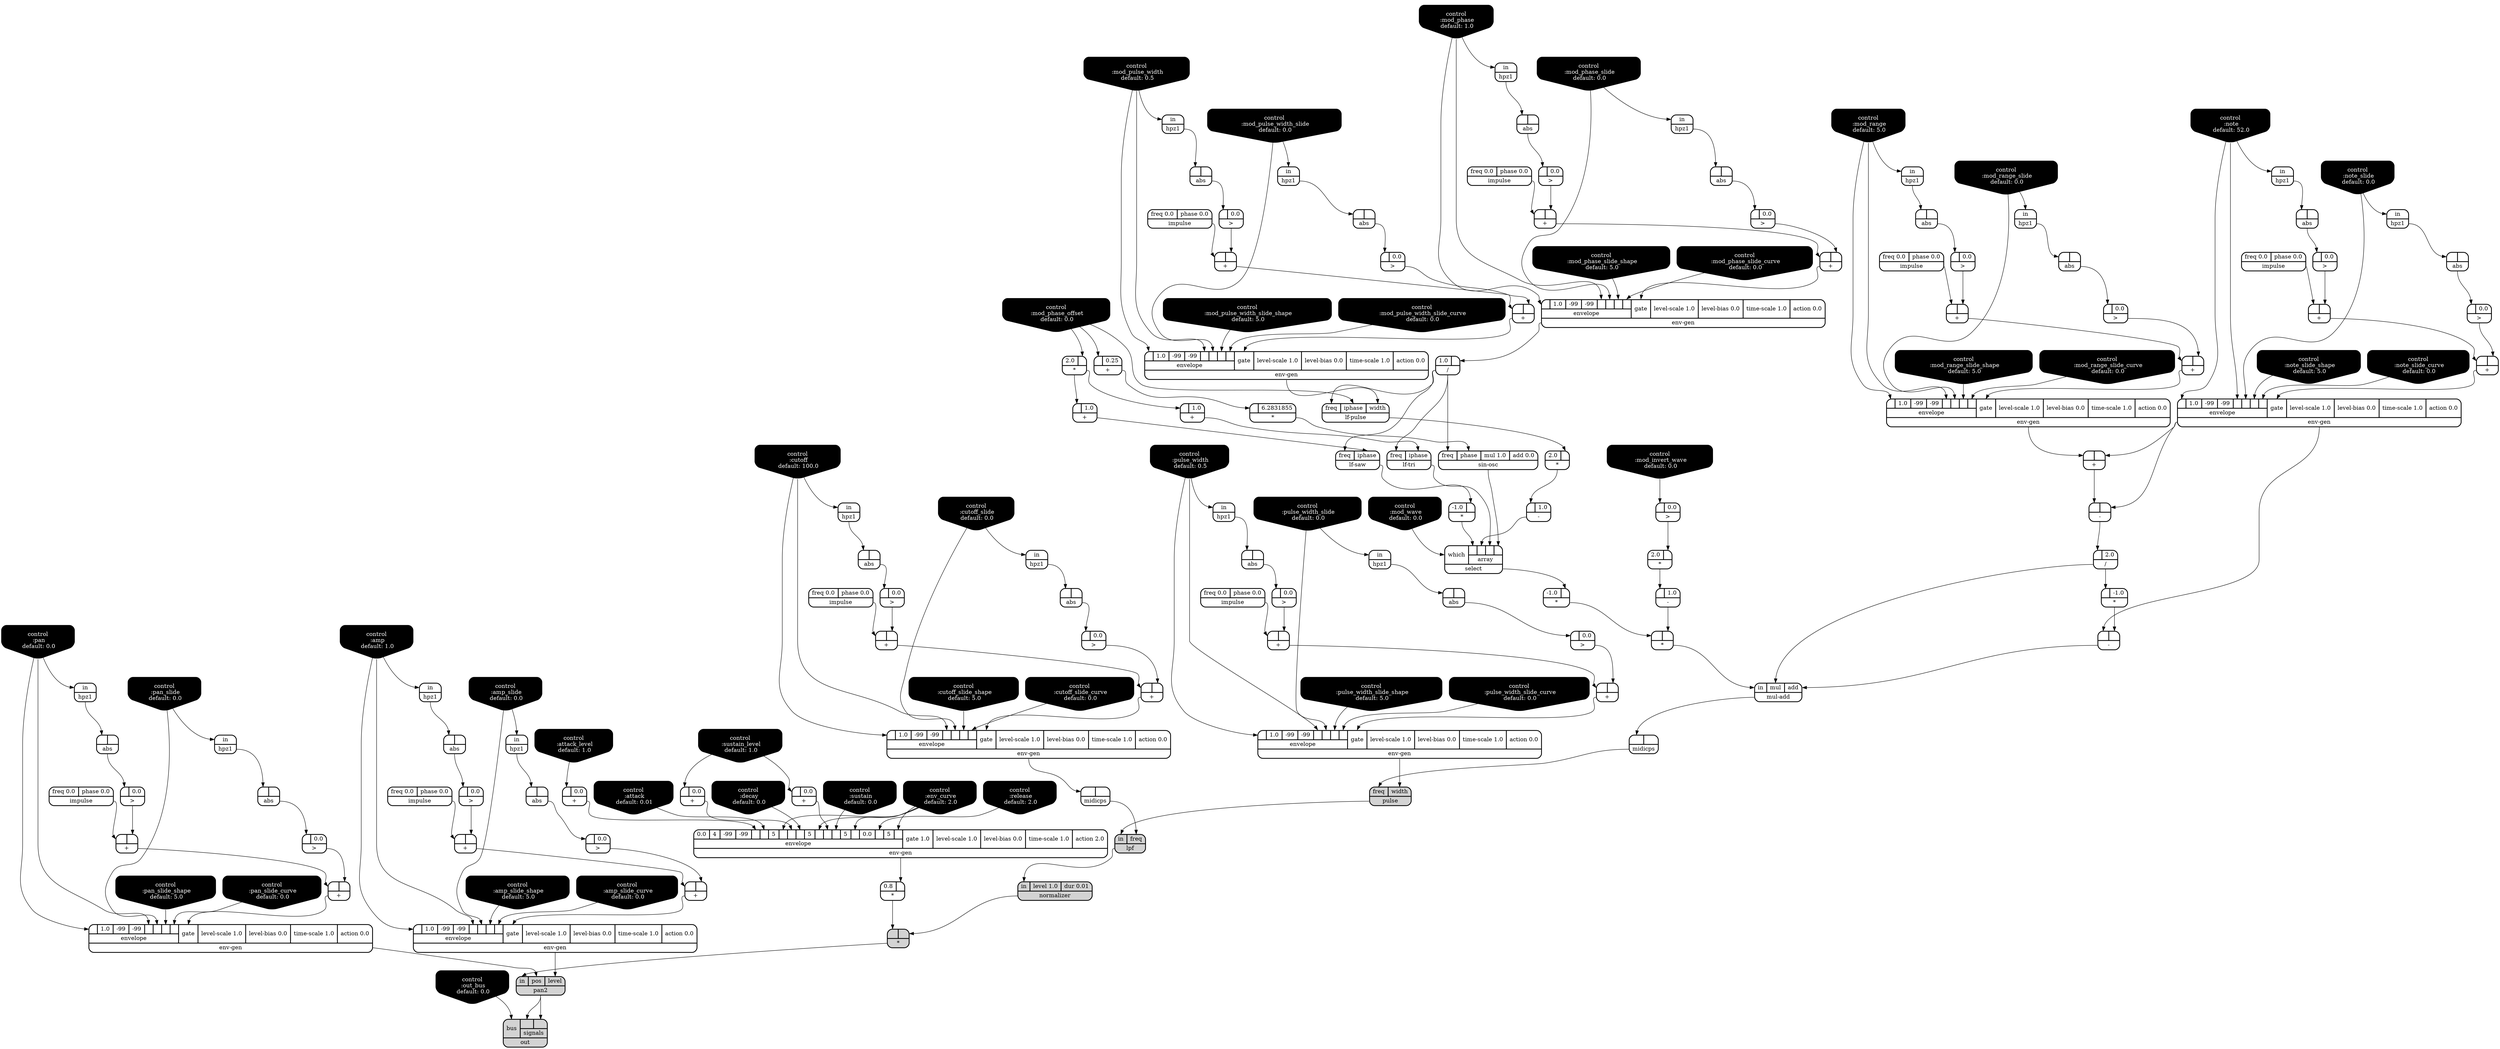 digraph synthdef {
69 [label = "{{ <a> |<b> -1.0} |<__UG_NAME__>* }" style="bold, rounded" shape=record rankdir=LR];
93 [label = "{{ <a> 2.0|<b> } |<__UG_NAME__>* }" style="bold, rounded" shape=record rankdir=LR];
96 [label = "{{ <a> -1.0|<b> } |<__UG_NAME__>* }" style="bold, rounded" shape=record rankdir=LR];
99 [label = "{{ <a> 2.0|<b> } |<__UG_NAME__>* }" style="bold, rounded" shape=record rankdir=LR];
104 [label = "{{ <a> |<b> 6.2831855} |<__UG_NAME__>* }" style="bold, rounded" shape=record rankdir=LR];
107 [label = "{{ <a> -1.0|<b> } |<__UG_NAME__>* }" style="bold, rounded" shape=record rankdir=LR];
109 [label = "{{ <a> 2.0|<b> } |<__UG_NAME__>* }" style="bold, rounded" shape=record rankdir=LR];
111 [label = "{{ <a> |<b> } |<__UG_NAME__>* }" style="bold, rounded" shape=record rankdir=LR];
146 [label = "{{ <a> 0.8|<b> } |<__UG_NAME__>* }" style="bold, rounded" shape=record rankdir=LR];
147 [label = "{{ <a> |<b> } |<__UG_NAME__>* }" style="filled, bold, rounded"  shape=record rankdir=LR];
50 [label = "{{ <a> |<b> } |<__UG_NAME__>+ }" style="bold, rounded" shape=record rankdir=LR];
54 [label = "{{ <a> |<b> } |<__UG_NAME__>+ }" style="bold, rounded" shape=record rankdir=LR];
60 [label = "{{ <a> |<b> } |<__UG_NAME__>+ }" style="bold, rounded" shape=record rankdir=LR];
64 [label = "{{ <a> |<b> } |<__UG_NAME__>+ }" style="bold, rounded" shape=record rankdir=LR];
66 [label = "{{ <a> |<b> } |<__UG_NAME__>+ }" style="bold, rounded" shape=record rankdir=LR];
73 [label = "{{ <a> |<b> 0.0} |<__UG_NAME__>+ }" style="bold, rounded" shape=record rankdir=LR];
81 [label = "{{ <a> |<b> } |<__UG_NAME__>+ }" style="bold, rounded" shape=record rankdir=LR];
84 [label = "{{ <a> |<b> } |<__UG_NAME__>+ }" style="bold, rounded" shape=record rankdir=LR];
89 [label = "{{ <a> |<b> } |<__UG_NAME__>+ }" style="bold, rounded" shape=record rankdir=LR];
90 [label = "{{ <a> |<b> } |<__UG_NAME__>+ }" style="bold, rounded" shape=record rankdir=LR];
94 [label = "{{ <a> |<b> 1.0} |<__UG_NAME__>+ }" style="bold, rounded" shape=record rankdir=LR];
101 [label = "{{ <a> |<b> 1.0} |<__UG_NAME__>+ }" style="bold, rounded" shape=record rankdir=LR];
103 [label = "{{ <a> |<b> 0.25} |<__UG_NAME__>+ }" style="bold, rounded" shape=record rankdir=LR];
117 [label = "{{ <a> |<b> } |<__UG_NAME__>+ }" style="bold, rounded" shape=record rankdir=LR];
121 [label = "{{ <a> |<b> } |<__UG_NAME__>+ }" style="bold, rounded" shape=record rankdir=LR];
128 [label = "{{ <a> |<b> } |<__UG_NAME__>+ }" style="bold, rounded" shape=record rankdir=LR];
132 [label = "{{ <a> |<b> } |<__UG_NAME__>+ }" style="bold, rounded" shape=record rankdir=LR];
141 [label = "{{ <a> |<b> } |<__UG_NAME__>+ }" style="bold, rounded" shape=record rankdir=LR];
143 [label = "{{ <a> |<b> 0.0} |<__UG_NAME__>+ }" style="bold, rounded" shape=record rankdir=LR];
144 [label = "{{ <a> |<b> 0.0} |<__UG_NAME__>+ }" style="bold, rounded" shape=record rankdir=LR];
151 [label = "{{ <a> |<b> } |<__UG_NAME__>+ }" style="bold, rounded" shape=record rankdir=LR];
155 [label = "{{ <a> |<b> } |<__UG_NAME__>+ }" style="bold, rounded" shape=record rankdir=LR];
157 [label = "{{ <a> |<b> } |<__UG_NAME__>+ }" style="bold, rounded" shape=record rankdir=LR];
67 [label = "{{ <a> |<b> } |<__UG_NAME__>- }" style="bold, rounded" shape=record rankdir=LR];
100 [label = "{{ <a> |<b> 1.0} |<__UG_NAME__>- }" style="bold, rounded" shape=record rankdir=LR];
110 [label = "{{ <a> |<b> 1.0} |<__UG_NAME__>- }" style="bold, rounded" shape=record rankdir=LR];
112 [label = "{{ <a> |<b> } |<__UG_NAME__>- }" style="bold, rounded" shape=record rankdir=LR];
68 [label = "{{ <a> |<b> 2.0} |<__UG_NAME__>/ }" style="bold, rounded" shape=record rankdir=LR];
92 [label = "{{ <a> 1.0|<b> } |<__UG_NAME__>/ }" style="bold, rounded" shape=record rankdir=LR];
45 [label = "{{ <a> |<b> 0.0} |<__UG_NAME__>\> }" style="bold, rounded" shape=record rankdir=LR];
49 [label = "{{ <a> |<b> 0.0} |<__UG_NAME__>\> }" style="bold, rounded" shape=record rankdir=LR];
53 [label = "{{ <a> |<b> 0.0} |<__UG_NAME__>\> }" style="bold, rounded" shape=record rankdir=LR];
59 [label = "{{ <a> |<b> 0.0} |<__UG_NAME__>\> }" style="bold, rounded" shape=record rankdir=LR];
63 [label = "{{ <a> |<b> 0.0} |<__UG_NAME__>\> }" style="bold, rounded" shape=record rankdir=LR];
72 [label = "{{ <a> |<b> 0.0} |<__UG_NAME__>\> }" style="bold, rounded" shape=record rankdir=LR];
80 [label = "{{ <a> |<b> 0.0} |<__UG_NAME__>\> }" style="bold, rounded" shape=record rankdir=LR];
83 [label = "{{ <a> |<b> 0.0} |<__UG_NAME__>\> }" style="bold, rounded" shape=record rankdir=LR];
88 [label = "{{ <a> |<b> 0.0} |<__UG_NAME__>\> }" style="bold, rounded" shape=record rankdir=LR];
108 [label = "{{ <a> |<b> 0.0} |<__UG_NAME__>\> }" style="bold, rounded" shape=record rankdir=LR];
116 [label = "{{ <a> |<b> 0.0} |<__UG_NAME__>\> }" style="bold, rounded" shape=record rankdir=LR];
120 [label = "{{ <a> |<b> 0.0} |<__UG_NAME__>\> }" style="bold, rounded" shape=record rankdir=LR];
127 [label = "{{ <a> |<b> 0.0} |<__UG_NAME__>\> }" style="bold, rounded" shape=record rankdir=LR];
131 [label = "{{ <a> |<b> 0.0} |<__UG_NAME__>\> }" style="bold, rounded" shape=record rankdir=LR];
140 [label = "{{ <a> |<b> 0.0} |<__UG_NAME__>\> }" style="bold, rounded" shape=record rankdir=LR];
150 [label = "{{ <a> |<b> 0.0} |<__UG_NAME__>\> }" style="bold, rounded" shape=record rankdir=LR];
154 [label = "{{ <a> |<b> 0.0} |<__UG_NAME__>\> }" style="bold, rounded" shape=record rankdir=LR];
44 [label = "{{ <a> |<b> } |<__UG_NAME__>abs }" style="bold, rounded" shape=record rankdir=LR];
48 [label = "{{ <a> |<b> } |<__UG_NAME__>abs }" style="bold, rounded" shape=record rankdir=LR];
52 [label = "{{ <a> |<b> } |<__UG_NAME__>abs }" style="bold, rounded" shape=record rankdir=LR];
58 [label = "{{ <a> |<b> } |<__UG_NAME__>abs }" style="bold, rounded" shape=record rankdir=LR];
62 [label = "{{ <a> |<b> } |<__UG_NAME__>abs }" style="bold, rounded" shape=record rankdir=LR];
71 [label = "{{ <a> |<b> } |<__UG_NAME__>abs }" style="bold, rounded" shape=record rankdir=LR];
75 [label = "{{ <a> |<b> } |<__UG_NAME__>abs }" style="bold, rounded" shape=record rankdir=LR];
79 [label = "{{ <a> |<b> } |<__UG_NAME__>abs }" style="bold, rounded" shape=record rankdir=LR];
82 [label = "{{ <a> |<b> } |<__UG_NAME__>abs }" style="bold, rounded" shape=record rankdir=LR];
87 [label = "{{ <a> |<b> } |<__UG_NAME__>abs }" style="bold, rounded" shape=record rankdir=LR];
119 [label = "{{ <a> |<b> } |<__UG_NAME__>abs }" style="bold, rounded" shape=record rankdir=LR];
126 [label = "{{ <a> |<b> } |<__UG_NAME__>abs }" style="bold, rounded" shape=record rankdir=LR];
130 [label = "{{ <a> |<b> } |<__UG_NAME__>abs }" style="bold, rounded" shape=record rankdir=LR];
139 [label = "{{ <a> |<b> } |<__UG_NAME__>abs }" style="bold, rounded" shape=record rankdir=LR];
149 [label = "{{ <a> |<b> } |<__UG_NAME__>abs }" style="bold, rounded" shape=record rankdir=LR];
153 [label = "{{ <a> |<b> } |<__UG_NAME__>abs }" style="bold, rounded" shape=record rankdir=LR];
0 [label = "control
 :note
 default: 52.0" shape=invhouse style="rounded, filled, bold" fillcolor=black fontcolor=white ]; 
1 [label = "control
 :note_slide
 default: 0.0" shape=invhouse style="rounded, filled, bold" fillcolor=black fontcolor=white ]; 
2 [label = "control
 :note_slide_shape
 default: 5.0" shape=invhouse style="rounded, filled, bold" fillcolor=black fontcolor=white ]; 
3 [label = "control
 :note_slide_curve
 default: 0.0" shape=invhouse style="rounded, filled, bold" fillcolor=black fontcolor=white ]; 
4 [label = "control
 :amp
 default: 1.0" shape=invhouse style="rounded, filled, bold" fillcolor=black fontcolor=white ]; 
5 [label = "control
 :amp_slide
 default: 0.0" shape=invhouse style="rounded, filled, bold" fillcolor=black fontcolor=white ]; 
6 [label = "control
 :amp_slide_shape
 default: 5.0" shape=invhouse style="rounded, filled, bold" fillcolor=black fontcolor=white ]; 
7 [label = "control
 :amp_slide_curve
 default: 0.0" shape=invhouse style="rounded, filled, bold" fillcolor=black fontcolor=white ]; 
8 [label = "control
 :pan
 default: 0.0" shape=invhouse style="rounded, filled, bold" fillcolor=black fontcolor=white ]; 
9 [label = "control
 :pan_slide
 default: 0.0" shape=invhouse style="rounded, filled, bold" fillcolor=black fontcolor=white ]; 
10 [label = "control
 :pan_slide_shape
 default: 5.0" shape=invhouse style="rounded, filled, bold" fillcolor=black fontcolor=white ]; 
11 [label = "control
 :pan_slide_curve
 default: 0.0" shape=invhouse style="rounded, filled, bold" fillcolor=black fontcolor=white ]; 
12 [label = "control
 :attack
 default: 0.01" shape=invhouse style="rounded, filled, bold" fillcolor=black fontcolor=white ]; 
13 [label = "control
 :decay
 default: 0.0" shape=invhouse style="rounded, filled, bold" fillcolor=black fontcolor=white ]; 
14 [label = "control
 :sustain
 default: 0.0" shape=invhouse style="rounded, filled, bold" fillcolor=black fontcolor=white ]; 
15 [label = "control
 :release
 default: 2.0" shape=invhouse style="rounded, filled, bold" fillcolor=black fontcolor=white ]; 
16 [label = "control
 :attack_level
 default: 1.0" shape=invhouse style="rounded, filled, bold" fillcolor=black fontcolor=white ]; 
17 [label = "control
 :sustain_level
 default: 1.0" shape=invhouse style="rounded, filled, bold" fillcolor=black fontcolor=white ]; 
18 [label = "control
 :env_curve
 default: 2.0" shape=invhouse style="rounded, filled, bold" fillcolor=black fontcolor=white ]; 
19 [label = "control
 :cutoff
 default: 100.0" shape=invhouse style="rounded, filled, bold" fillcolor=black fontcolor=white ]; 
20 [label = "control
 :cutoff_slide
 default: 0.0" shape=invhouse style="rounded, filled, bold" fillcolor=black fontcolor=white ]; 
21 [label = "control
 :cutoff_slide_shape
 default: 5.0" shape=invhouse style="rounded, filled, bold" fillcolor=black fontcolor=white ]; 
22 [label = "control
 :cutoff_slide_curve
 default: 0.0" shape=invhouse style="rounded, filled, bold" fillcolor=black fontcolor=white ]; 
23 [label = "control
 :mod_phase
 default: 1.0" shape=invhouse style="rounded, filled, bold" fillcolor=black fontcolor=white ]; 
24 [label = "control
 :mod_phase_slide
 default: 0.0" shape=invhouse style="rounded, filled, bold" fillcolor=black fontcolor=white ]; 
25 [label = "control
 :mod_phase_slide_shape
 default: 5.0" shape=invhouse style="rounded, filled, bold" fillcolor=black fontcolor=white ]; 
26 [label = "control
 :mod_phase_slide_curve
 default: 0.0" shape=invhouse style="rounded, filled, bold" fillcolor=black fontcolor=white ]; 
27 [label = "control
 :mod_range
 default: 5.0" shape=invhouse style="rounded, filled, bold" fillcolor=black fontcolor=white ]; 
28 [label = "control
 :mod_range_slide
 default: 0.0" shape=invhouse style="rounded, filled, bold" fillcolor=black fontcolor=white ]; 
29 [label = "control
 :mod_range_slide_shape
 default: 5.0" shape=invhouse style="rounded, filled, bold" fillcolor=black fontcolor=white ]; 
30 [label = "control
 :mod_range_slide_curve
 default: 0.0" shape=invhouse style="rounded, filled, bold" fillcolor=black fontcolor=white ]; 
31 [label = "control
 :mod_pulse_width
 default: 0.5" shape=invhouse style="rounded, filled, bold" fillcolor=black fontcolor=white ]; 
32 [label = "control
 :mod_pulse_width_slide
 default: 0.0" shape=invhouse style="rounded, filled, bold" fillcolor=black fontcolor=white ]; 
33 [label = "control
 :mod_pulse_width_slide_shape
 default: 5.0" shape=invhouse style="rounded, filled, bold" fillcolor=black fontcolor=white ]; 
34 [label = "control
 :mod_pulse_width_slide_curve
 default: 0.0" shape=invhouse style="rounded, filled, bold" fillcolor=black fontcolor=white ]; 
35 [label = "control
 :mod_phase_offset
 default: 0.0" shape=invhouse style="rounded, filled, bold" fillcolor=black fontcolor=white ]; 
36 [label = "control
 :mod_wave
 default: 0.0" shape=invhouse style="rounded, filled, bold" fillcolor=black fontcolor=white ]; 
37 [label = "control
 :mod_invert_wave
 default: 0.0" shape=invhouse style="rounded, filled, bold" fillcolor=black fontcolor=white ]; 
38 [label = "control
 :pulse_width
 default: 0.5" shape=invhouse style="rounded, filled, bold" fillcolor=black fontcolor=white ]; 
39 [label = "control
 :pulse_width_slide
 default: 0.0" shape=invhouse style="rounded, filled, bold" fillcolor=black fontcolor=white ]; 
40 [label = "control
 :pulse_width_slide_shape
 default: 5.0" shape=invhouse style="rounded, filled, bold" fillcolor=black fontcolor=white ]; 
41 [label = "control
 :pulse_width_slide_curve
 default: 0.0" shape=invhouse style="rounded, filled, bold" fillcolor=black fontcolor=white ]; 
42 [label = "control
 :out_bus
 default: 0.0" shape=invhouse style="rounded, filled, bold" fillcolor=black fontcolor=white ]; 
55 [label = "{{ {{<envelope___control___0>|1.0|-99|-99|<envelope___control___4>|<envelope___control___5>|<envelope___control___6>|<envelope___control___7>}|envelope}|<gate> gate|<level____scale> level-scale 1.0|<level____bias> level-bias 0.0|<time____scale> time-scale 1.0|<action> action 0.0} |<__UG_NAME__>env-gen }" style="bold, rounded" shape=record rankdir=LR];
65 [label = "{{ {{<envelope___control___0>|1.0|-99|-99|<envelope___control___4>|<envelope___control___5>|<envelope___control___6>|<envelope___control___7>}|envelope}|<gate> gate|<level____scale> level-scale 1.0|<level____bias> level-bias 0.0|<time____scale> time-scale 1.0|<action> action 0.0} |<__UG_NAME__>env-gen }" style="bold, rounded" shape=record rankdir=LR];
91 [label = "{{ {{<envelope___control___0>|1.0|-99|-99|<envelope___control___4>|<envelope___control___5>|<envelope___control___6>|<envelope___control___7>}|envelope}|<gate> gate|<level____scale> level-scale 1.0|<level____bias> level-bias 0.0|<time____scale> time-scale 1.0|<action> action 0.0} |<__UG_NAME__>env-gen }" style="bold, rounded" shape=record rankdir=LR];
97 [label = "{{ {{<envelope___control___0>|1.0|-99|-99|<envelope___control___4>|<envelope___control___5>|<envelope___control___6>|<envelope___control___7>}|envelope}|<gate> gate|<level____scale> level-scale 1.0|<level____bias> level-bias 0.0|<time____scale> time-scale 1.0|<action> action 0.0} |<__UG_NAME__>env-gen }" style="bold, rounded" shape=record rankdir=LR];
122 [label = "{{ {{<envelope___control___0>|1.0|-99|-99|<envelope___control___4>|<envelope___control___5>|<envelope___control___6>|<envelope___control___7>}|envelope}|<gate> gate|<level____scale> level-scale 1.0|<level____bias> level-bias 0.0|<time____scale> time-scale 1.0|<action> action 0.0} |<__UG_NAME__>env-gen }" style="bold, rounded" shape=record rankdir=LR];
133 [label = "{{ {{<envelope___control___0>|1.0|-99|-99|<envelope___control___4>|<envelope___control___5>|<envelope___control___6>|<envelope___control___7>}|envelope}|<gate> gate|<level____scale> level-scale 1.0|<level____bias> level-bias 0.0|<time____scale> time-scale 1.0|<action> action 0.0} |<__UG_NAME__>env-gen }" style="bold, rounded" shape=record rankdir=LR];
145 [label = "{{ {{0.0|4|-99|-99|<envelope___binary____op____u____gen___4>|<envelope___control___5>|5|<envelope___control___7>|<envelope___binary____op____u____gen___8>|<envelope___control___9>|5|<envelope___control___11>|<envelope___binary____op____u____gen___12>|<envelope___control___13>|5|<envelope___control___15>|0.0|<envelope___control___17>|5|<envelope___control___19>}|envelope}|<gate> gate 1.0|<level____scale> level-scale 1.0|<level____bias> level-bias 0.0|<time____scale> time-scale 1.0|<action> action 2.0} |<__UG_NAME__>env-gen }" style="bold, rounded" shape=record rankdir=LR];
156 [label = "{{ {{<envelope___control___0>|1.0|-99|-99|<envelope___control___4>|<envelope___control___5>|<envelope___control___6>|<envelope___control___7>}|envelope}|<gate> gate|<level____scale> level-scale 1.0|<level____bias> level-bias 0.0|<time____scale> time-scale 1.0|<action> action 0.0} |<__UG_NAME__>env-gen }" style="bold, rounded" shape=record rankdir=LR];
158 [label = "{{ {{<envelope___control___0>|1.0|-99|-99|<envelope___control___4>|<envelope___control___5>|<envelope___control___6>|<envelope___control___7>}|envelope}|<gate> gate|<level____scale> level-scale 1.0|<level____bias> level-bias 0.0|<time____scale> time-scale 1.0|<action> action 0.0} |<__UG_NAME__>env-gen }" style="bold, rounded" shape=record rankdir=LR];
43 [label = "{{ <in> in} |<__UG_NAME__>hpz1 }" style="bold, rounded" shape=record rankdir=LR];
47 [label = "{{ <in> in} |<__UG_NAME__>hpz1 }" style="bold, rounded" shape=record rankdir=LR];
51 [label = "{{ <in> in} |<__UG_NAME__>hpz1 }" style="bold, rounded" shape=record rankdir=LR];
57 [label = "{{ <in> in} |<__UG_NAME__>hpz1 }" style="bold, rounded" shape=record rankdir=LR];
61 [label = "{{ <in> in} |<__UG_NAME__>hpz1 }" style="bold, rounded" shape=record rankdir=LR];
70 [label = "{{ <in> in} |<__UG_NAME__>hpz1 }" style="bold, rounded" shape=record rankdir=LR];
74 [label = "{{ <in> in} |<__UG_NAME__>hpz1 }" style="bold, rounded" shape=record rankdir=LR];
76 [label = "{{ <in> in} |<__UG_NAME__>hpz1 }" style="bold, rounded" shape=record rankdir=LR];
78 [label = "{{ <in> in} |<__UG_NAME__>hpz1 }" style="bold, rounded" shape=record rankdir=LR];
86 [label = "{{ <in> in} |<__UG_NAME__>hpz1 }" style="bold, rounded" shape=record rankdir=LR];
118 [label = "{{ <in> in} |<__UG_NAME__>hpz1 }" style="bold, rounded" shape=record rankdir=LR];
125 [label = "{{ <in> in} |<__UG_NAME__>hpz1 }" style="bold, rounded" shape=record rankdir=LR];
129 [label = "{{ <in> in} |<__UG_NAME__>hpz1 }" style="bold, rounded" shape=record rankdir=LR];
138 [label = "{{ <in> in} |<__UG_NAME__>hpz1 }" style="bold, rounded" shape=record rankdir=LR];
142 [label = "{{ <in> in} |<__UG_NAME__>hpz1 }" style="bold, rounded" shape=record rankdir=LR];
152 [label = "{{ <in> in} |<__UG_NAME__>hpz1 }" style="bold, rounded" shape=record rankdir=LR];
46 [label = "{{ <freq> freq 0.0|<phase> phase 0.0} |<__UG_NAME__>impulse }" style="bold, rounded" shape=record rankdir=LR];
56 [label = "{{ <freq> freq 0.0|<phase> phase 0.0} |<__UG_NAME__>impulse }" style="bold, rounded" shape=record rankdir=LR];
77 [label = "{{ <freq> freq 0.0|<phase> phase 0.0} |<__UG_NAME__>impulse }" style="bold, rounded" shape=record rankdir=LR];
85 [label = "{{ <freq> freq 0.0|<phase> phase 0.0} |<__UG_NAME__>impulse }" style="bold, rounded" shape=record rankdir=LR];
115 [label = "{{ <freq> freq 0.0|<phase> phase 0.0} |<__UG_NAME__>impulse }" style="bold, rounded" shape=record rankdir=LR];
124 [label = "{{ <freq> freq 0.0|<phase> phase 0.0} |<__UG_NAME__>impulse }" style="bold, rounded" shape=record rankdir=LR];
137 [label = "{{ <freq> freq 0.0|<phase> phase 0.0} |<__UG_NAME__>impulse }" style="bold, rounded" shape=record rankdir=LR];
148 [label = "{{ <freq> freq 0.0|<phase> phase 0.0} |<__UG_NAME__>impulse }" style="bold, rounded" shape=record rankdir=LR];
98 [label = "{{ <freq> freq|<iphase> iphase|<width> width} |<__UG_NAME__>lf-pulse }" style="bold, rounded" shape=record rankdir=LR];
95 [label = "{{ <freq> freq|<iphase> iphase} |<__UG_NAME__>lf-saw }" style="bold, rounded" shape=record rankdir=LR];
102 [label = "{{ <freq> freq|<iphase> iphase} |<__UG_NAME__>lf-tri }" style="bold, rounded" shape=record rankdir=LR];
135 [label = "{{ <in> in|<freq> freq} |<__UG_NAME__>lpf }" style="filled, bold, rounded"  shape=record rankdir=LR];
114 [label = "{{ <a> |<b> } |<__UG_NAME__>midicps }" style="bold, rounded" shape=record rankdir=LR];
134 [label = "{{ <a> |<b> } |<__UG_NAME__>midicps }" style="bold, rounded" shape=record rankdir=LR];
113 [label = "{{ <in> in|<mul> mul|<add> add} |<__UG_NAME__>mul-add }" style="bold, rounded" shape=record rankdir=LR];
136 [label = "{{ <in> in|<level> level 1.0|<dur> dur 0.01} |<__UG_NAME__>normalizer }" style="filled, bold, rounded"  shape=record rankdir=LR];
160 [label = "{{ <bus> bus|{{<signals___pan2___0>|<signals___pan2___1>}|signals}} |<__UG_NAME__>out }" style="filled, bold, rounded"  shape=record rankdir=LR];
159 [label = "{{ <in> in|<pos> pos|<level> level} |<__UG_NAME__>pan2 }" style="filled, bold, rounded"  shape=record rankdir=LR];
123 [label = "{{ <freq> freq|<width> width} |<__UG_NAME__>pulse }" style="filled, bold, rounded"  shape=record rankdir=LR];
106 [label = "{{ <which> which|{{<array___binary____op____u____gen___0>|<array___binary____op____u____gen___1>|<array___lf____tri___2>|<array___sin____osc___3>}|array}} |<__UG_NAME__>select }" style="bold, rounded" shape=record rankdir=LR];
105 [label = "{{ <freq> freq|<phase> phase|<mul> mul 1.0|<add> add 0.0} |<__UG_NAME__>sin-osc }" style="bold, rounded" shape=record rankdir=LR];

68:__UG_NAME__ -> 69:a ;
35:__UG_NAME__ -> 93:b ;
95:__UG_NAME__ -> 96:b ;
98:__UG_NAME__ -> 99:b ;
103:__UG_NAME__ -> 104:a ;
106:__UG_NAME__ -> 107:b ;
108:__UG_NAME__ -> 109:b ;
110:__UG_NAME__ -> 111:b ;
107:__UG_NAME__ -> 111:a ;
145:__UG_NAME__ -> 146:b ;
136:__UG_NAME__ -> 147:b ;
146:__UG_NAME__ -> 147:a ;
49:__UG_NAME__ -> 50:b ;
46:__UG_NAME__ -> 50:a ;
53:__UG_NAME__ -> 54:b ;
50:__UG_NAME__ -> 54:a ;
59:__UG_NAME__ -> 60:b ;
56:__UG_NAME__ -> 60:a ;
63:__UG_NAME__ -> 64:b ;
60:__UG_NAME__ -> 64:a ;
65:__UG_NAME__ -> 66:b ;
55:__UG_NAME__ -> 66:a ;
16:__UG_NAME__ -> 73:a ;
80:__UG_NAME__ -> 81:b ;
77:__UG_NAME__ -> 81:a ;
83:__UG_NAME__ -> 84:b ;
81:__UG_NAME__ -> 84:a ;
88:__UG_NAME__ -> 89:b ;
85:__UG_NAME__ -> 89:a ;
45:__UG_NAME__ -> 90:b ;
89:__UG_NAME__ -> 90:a ;
93:__UG_NAME__ -> 94:a ;
93:__UG_NAME__ -> 101:a ;
35:__UG_NAME__ -> 103:a ;
116:__UG_NAME__ -> 117:b ;
115:__UG_NAME__ -> 117:a ;
120:__UG_NAME__ -> 121:b ;
117:__UG_NAME__ -> 121:a ;
127:__UG_NAME__ -> 128:b ;
124:__UG_NAME__ -> 128:a ;
131:__UG_NAME__ -> 132:b ;
128:__UG_NAME__ -> 132:a ;
140:__UG_NAME__ -> 141:b ;
137:__UG_NAME__ -> 141:a ;
17:__UG_NAME__ -> 143:a ;
17:__UG_NAME__ -> 144:a ;
150:__UG_NAME__ -> 151:b ;
148:__UG_NAME__ -> 151:a ;
154:__UG_NAME__ -> 155:b ;
151:__UG_NAME__ -> 155:a ;
72:__UG_NAME__ -> 157:b ;
141:__UG_NAME__ -> 157:a ;
65:__UG_NAME__ -> 67:b ;
66:__UG_NAME__ -> 67:a ;
99:__UG_NAME__ -> 100:a ;
109:__UG_NAME__ -> 110:a ;
69:__UG_NAME__ -> 112:b ;
65:__UG_NAME__ -> 112:a ;
67:__UG_NAME__ -> 68:a ;
91:__UG_NAME__ -> 92:b ;
44:__UG_NAME__ -> 45:a ;
48:__UG_NAME__ -> 49:a ;
52:__UG_NAME__ -> 53:a ;
58:__UG_NAME__ -> 59:a ;
62:__UG_NAME__ -> 63:a ;
71:__UG_NAME__ -> 72:a ;
79:__UG_NAME__ -> 80:a ;
82:__UG_NAME__ -> 83:a ;
87:__UG_NAME__ -> 88:a ;
37:__UG_NAME__ -> 108:a ;
75:__UG_NAME__ -> 116:a ;
119:__UG_NAME__ -> 120:a ;
126:__UG_NAME__ -> 127:a ;
130:__UG_NAME__ -> 131:a ;
139:__UG_NAME__ -> 140:a ;
149:__UG_NAME__ -> 150:a ;
153:__UG_NAME__ -> 154:a ;
43:__UG_NAME__ -> 44:a ;
47:__UG_NAME__ -> 48:a ;
51:__UG_NAME__ -> 52:a ;
57:__UG_NAME__ -> 58:a ;
61:__UG_NAME__ -> 62:a ;
70:__UG_NAME__ -> 71:a ;
74:__UG_NAME__ -> 75:a ;
78:__UG_NAME__ -> 79:a ;
76:__UG_NAME__ -> 82:a ;
86:__UG_NAME__ -> 87:a ;
118:__UG_NAME__ -> 119:a ;
125:__UG_NAME__ -> 126:a ;
129:__UG_NAME__ -> 130:a ;
138:__UG_NAME__ -> 139:a ;
142:__UG_NAME__ -> 149:a ;
152:__UG_NAME__ -> 153:a ;
54:__UG_NAME__ -> 55:gate ;
27:__UG_NAME__ -> 55:envelope___control___0 ;
27:__UG_NAME__ -> 55:envelope___control___4 ;
28:__UG_NAME__ -> 55:envelope___control___5 ;
29:__UG_NAME__ -> 55:envelope___control___6 ;
30:__UG_NAME__ -> 55:envelope___control___7 ;
64:__UG_NAME__ -> 65:gate ;
0:__UG_NAME__ -> 65:envelope___control___0 ;
0:__UG_NAME__ -> 65:envelope___control___4 ;
1:__UG_NAME__ -> 65:envelope___control___5 ;
2:__UG_NAME__ -> 65:envelope___control___6 ;
3:__UG_NAME__ -> 65:envelope___control___7 ;
90:__UG_NAME__ -> 91:gate ;
23:__UG_NAME__ -> 91:envelope___control___0 ;
23:__UG_NAME__ -> 91:envelope___control___4 ;
24:__UG_NAME__ -> 91:envelope___control___5 ;
25:__UG_NAME__ -> 91:envelope___control___6 ;
26:__UG_NAME__ -> 91:envelope___control___7 ;
84:__UG_NAME__ -> 97:gate ;
31:__UG_NAME__ -> 97:envelope___control___0 ;
31:__UG_NAME__ -> 97:envelope___control___4 ;
32:__UG_NAME__ -> 97:envelope___control___5 ;
33:__UG_NAME__ -> 97:envelope___control___6 ;
34:__UG_NAME__ -> 97:envelope___control___7 ;
121:__UG_NAME__ -> 122:gate ;
38:__UG_NAME__ -> 122:envelope___control___0 ;
38:__UG_NAME__ -> 122:envelope___control___4 ;
39:__UG_NAME__ -> 122:envelope___control___5 ;
40:__UG_NAME__ -> 122:envelope___control___6 ;
41:__UG_NAME__ -> 122:envelope___control___7 ;
132:__UG_NAME__ -> 133:gate ;
19:__UG_NAME__ -> 133:envelope___control___0 ;
19:__UG_NAME__ -> 133:envelope___control___4 ;
20:__UG_NAME__ -> 133:envelope___control___5 ;
21:__UG_NAME__ -> 133:envelope___control___6 ;
22:__UG_NAME__ -> 133:envelope___control___7 ;
73:__UG_NAME__ -> 145:envelope___binary____op____u____gen___4 ;
12:__UG_NAME__ -> 145:envelope___control___5 ;
18:__UG_NAME__ -> 145:envelope___control___7 ;
143:__UG_NAME__ -> 145:envelope___binary____op____u____gen___8 ;
13:__UG_NAME__ -> 145:envelope___control___9 ;
18:__UG_NAME__ -> 145:envelope___control___11 ;
144:__UG_NAME__ -> 145:envelope___binary____op____u____gen___12 ;
14:__UG_NAME__ -> 145:envelope___control___13 ;
18:__UG_NAME__ -> 145:envelope___control___15 ;
15:__UG_NAME__ -> 145:envelope___control___17 ;
18:__UG_NAME__ -> 145:envelope___control___19 ;
155:__UG_NAME__ -> 156:gate ;
8:__UG_NAME__ -> 156:envelope___control___0 ;
8:__UG_NAME__ -> 156:envelope___control___4 ;
9:__UG_NAME__ -> 156:envelope___control___5 ;
10:__UG_NAME__ -> 156:envelope___control___6 ;
11:__UG_NAME__ -> 156:envelope___control___7 ;
157:__UG_NAME__ -> 158:gate ;
4:__UG_NAME__ -> 158:envelope___control___0 ;
4:__UG_NAME__ -> 158:envelope___control___4 ;
5:__UG_NAME__ -> 158:envelope___control___5 ;
6:__UG_NAME__ -> 158:envelope___control___6 ;
7:__UG_NAME__ -> 158:envelope___control___7 ;
24:__UG_NAME__ -> 43:in ;
27:__UG_NAME__ -> 47:in ;
28:__UG_NAME__ -> 51:in ;
0:__UG_NAME__ -> 57:in ;
1:__UG_NAME__ -> 61:in ;
5:__UG_NAME__ -> 70:in ;
38:__UG_NAME__ -> 74:in ;
32:__UG_NAME__ -> 76:in ;
31:__UG_NAME__ -> 78:in ;
23:__UG_NAME__ -> 86:in ;
39:__UG_NAME__ -> 118:in ;
19:__UG_NAME__ -> 125:in ;
20:__UG_NAME__ -> 129:in ;
4:__UG_NAME__ -> 138:in ;
8:__UG_NAME__ -> 142:in ;
9:__UG_NAME__ -> 152:in ;
97:__UG_NAME__ -> 98:width ;
35:__UG_NAME__ -> 98:iphase ;
92:__UG_NAME__ -> 98:freq ;
94:__UG_NAME__ -> 95:iphase ;
92:__UG_NAME__ -> 95:freq ;
101:__UG_NAME__ -> 102:iphase ;
92:__UG_NAME__ -> 102:freq ;
134:__UG_NAME__ -> 135:freq ;
123:__UG_NAME__ -> 135:in ;
113:__UG_NAME__ -> 114:a ;
133:__UG_NAME__ -> 134:a ;
112:__UG_NAME__ -> 113:add ;
68:__UG_NAME__ -> 113:mul ;
111:__UG_NAME__ -> 113:in ;
135:__UG_NAME__ -> 136:in ;
159:__UG_NAME__ -> 160:signals___pan2___0 ;
159:__UG_NAME__ -> 160:signals___pan2___1 ;
42:__UG_NAME__ -> 160:bus ;
158:__UG_NAME__ -> 159:level ;
156:__UG_NAME__ -> 159:pos ;
147:__UG_NAME__ -> 159:in ;
122:__UG_NAME__ -> 123:width ;
114:__UG_NAME__ -> 123:freq ;
96:__UG_NAME__ -> 106:array___binary____op____u____gen___0 ;
100:__UG_NAME__ -> 106:array___binary____op____u____gen___1 ;
102:__UG_NAME__ -> 106:array___lf____tri___2 ;
105:__UG_NAME__ -> 106:array___sin____osc___3 ;
36:__UG_NAME__ -> 106:which ;
104:__UG_NAME__ -> 105:phase ;
92:__UG_NAME__ -> 105:freq ;

}